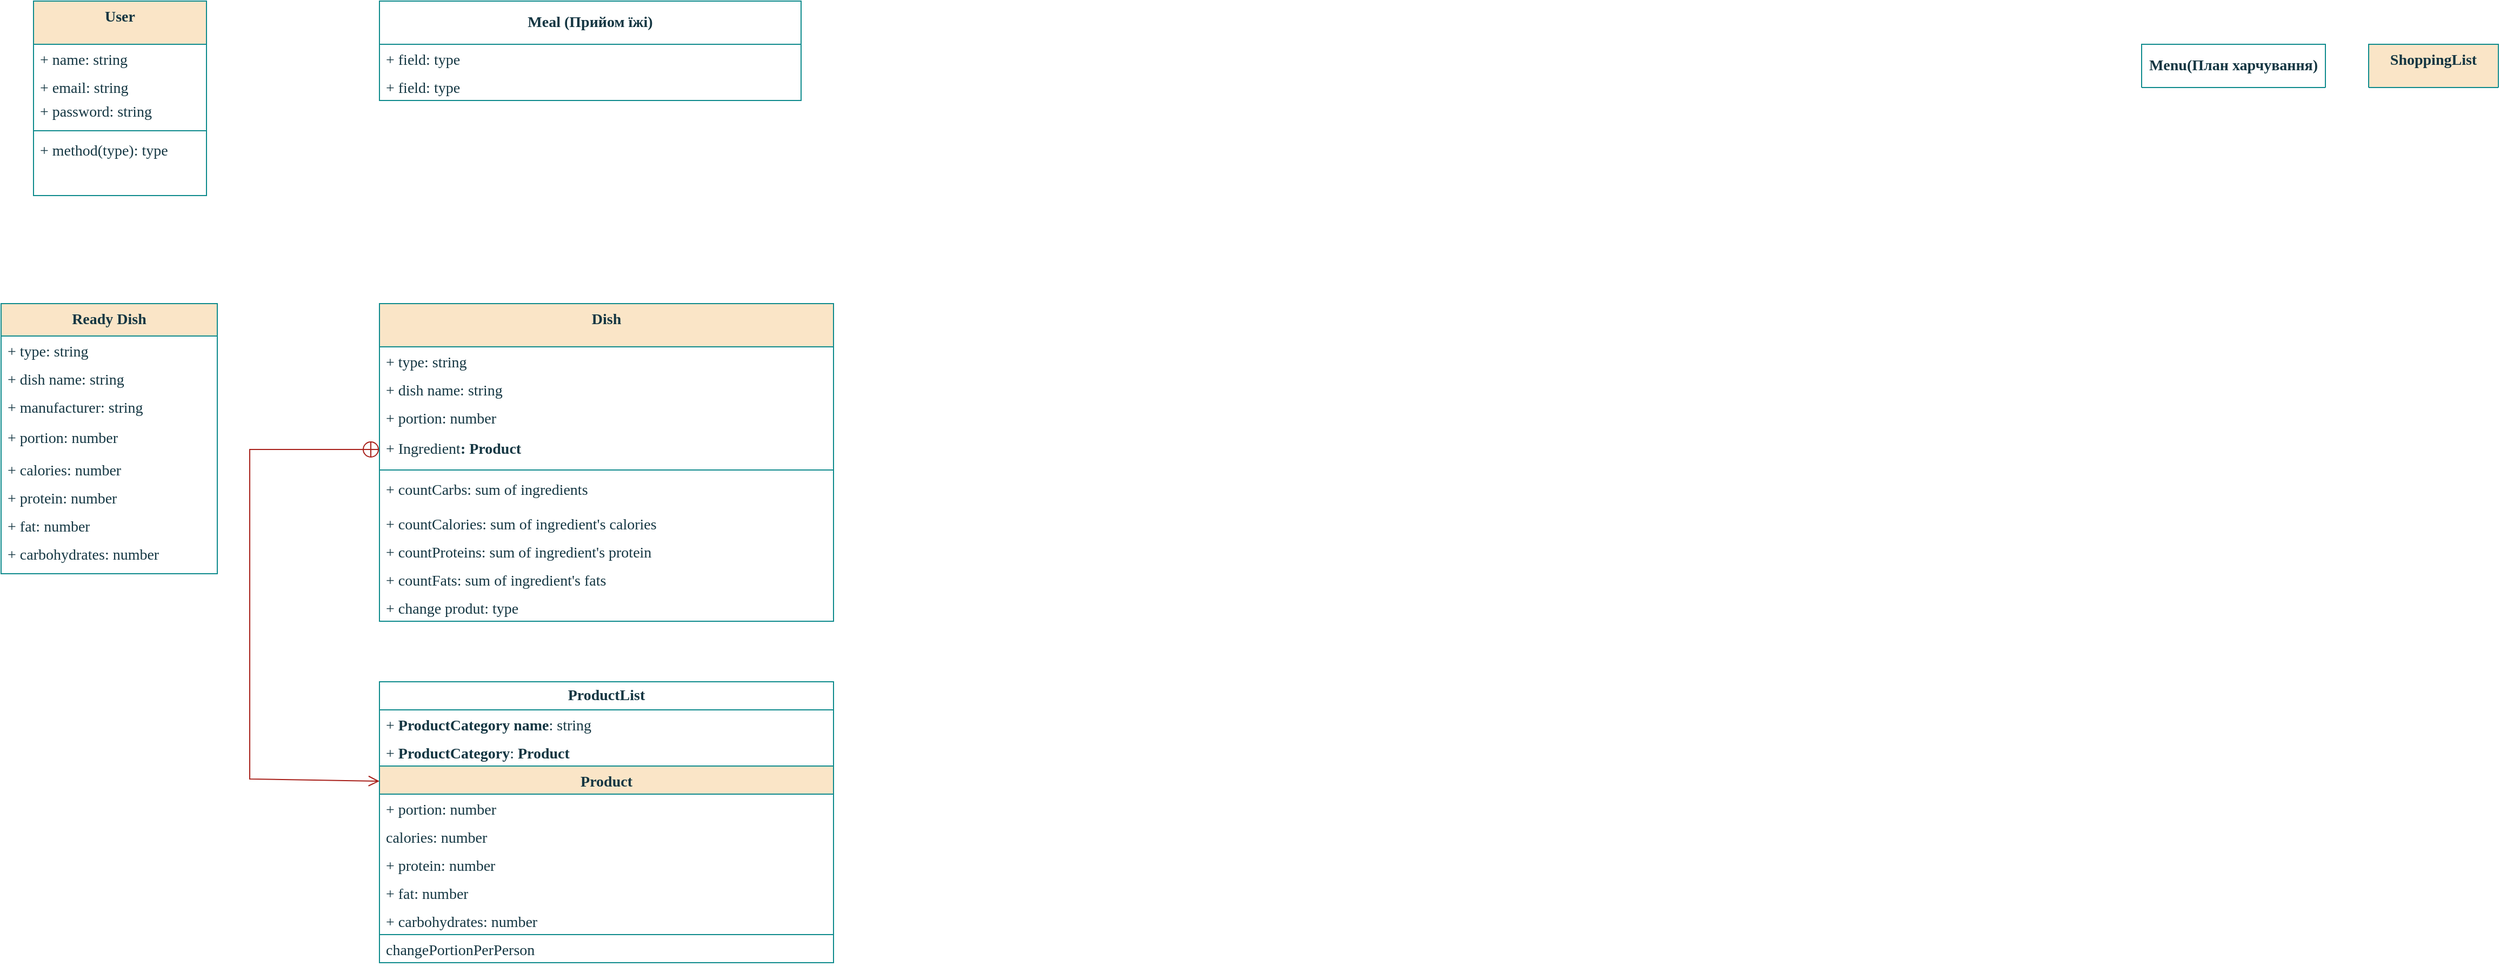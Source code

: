 <mxfile version="24.5.2" type="github">
  <diagram id="C5RBs43oDa-KdzZeNtuy" name="Page-1">
    <mxGraphModel dx="2482" dy="653" grid="1" gridSize="10" guides="1" tooltips="1" connect="1" arrows="1" fold="1" page="1" pageScale="1" pageWidth="1169" pageHeight="1654" math="0" shadow="0">
      <root>
        <mxCell id="WIyWlLk6GJQsqaUBKTNV-0" />
        <mxCell id="WIyWlLk6GJQsqaUBKTNV-1" parent="WIyWlLk6GJQsqaUBKTNV-0" />
        <mxCell id="tmJ_A6NvHQKnJ2QSPhdl-1" value="User" style="swimlane;fontStyle=1;align=center;verticalAlign=top;childLayout=stackLayout;horizontal=1;startSize=40;horizontalStack=0;resizeParent=1;resizeParentMax=0;resizeLast=0;collapsible=1;marginBottom=0;whiteSpace=wrap;html=1;fontFamily=Lucida Console;fontSize=14;labelBorderColor=none;fontColor=#143642;labelBackgroundColor=none;fillColor=#FAE5C7;strokeColor=#0F8B8D;" parent="WIyWlLk6GJQsqaUBKTNV-1" vertex="1">
          <mxGeometry x="-1120" y="40" width="160" height="180" as="geometry" />
        </mxCell>
        <mxCell id="tmJ_A6NvHQKnJ2QSPhdl-2" value="+ name: string" style="text;strokeColor=none;fillColor=none;align=left;verticalAlign=middle;spacingLeft=4;spacingRight=4;overflow=hidden;rotatable=0;points=[[0,0.5],[1,0.5]];portConstraint=eastwest;whiteSpace=wrap;html=1;fontFamily=Lucida Console;fontSize=14;labelBorderColor=none;fontColor=#143642;labelBackgroundColor=none;" parent="tmJ_A6NvHQKnJ2QSPhdl-1" vertex="1">
          <mxGeometry y="40" width="160" height="30" as="geometry" />
        </mxCell>
        <mxCell id="tmJ_A6NvHQKnJ2QSPhdl-26" value="+ email: string" style="text;strokeColor=none;fillColor=none;align=left;verticalAlign=middle;spacingLeft=4;spacingRight=4;overflow=hidden;rotatable=0;points=[[0,0.5],[1,0.5]];portConstraint=eastwest;whiteSpace=wrap;html=1;fontFamily=Lucida Console;fontSize=14;labelBorderColor=none;fontColor=#143642;labelBackgroundColor=none;" parent="tmJ_A6NvHQKnJ2QSPhdl-1" vertex="1">
          <mxGeometry y="70" width="160" height="20" as="geometry" />
        </mxCell>
        <mxCell id="tmJ_A6NvHQKnJ2QSPhdl-25" value="+ password: string" style="text;strokeColor=none;fillColor=none;align=left;verticalAlign=middle;spacingLeft=4;spacingRight=4;overflow=hidden;rotatable=0;points=[[0,0.5],[1,0.5]];portConstraint=eastwest;whiteSpace=wrap;html=1;fontFamily=Lucida Console;fontSize=14;labelBorderColor=none;fontColor=#143642;labelBackgroundColor=none;" parent="tmJ_A6NvHQKnJ2QSPhdl-1" vertex="1">
          <mxGeometry y="90" width="160" height="26" as="geometry" />
        </mxCell>
        <mxCell id="tmJ_A6NvHQKnJ2QSPhdl-3" value="" style="line;strokeWidth=1;fillColor=none;align=left;verticalAlign=middle;spacingTop=-1;spacingLeft=3;spacingRight=3;rotatable=0;labelPosition=right;points=[];portConstraint=eastwest;strokeColor=#0F8B8D;fontFamily=Lucida Console;fontSize=14;labelBorderColor=none;fontColor=#143642;labelBackgroundColor=none;" parent="tmJ_A6NvHQKnJ2QSPhdl-1" vertex="1">
          <mxGeometry y="116" width="160" height="8" as="geometry" />
        </mxCell>
        <mxCell id="tmJ_A6NvHQKnJ2QSPhdl-4" value="+ method(type): type" style="text;strokeColor=none;fillColor=none;align=left;verticalAlign=top;spacingLeft=4;spacingRight=4;overflow=hidden;rotatable=0;points=[[0,0.5],[1,0.5]];portConstraint=eastwest;whiteSpace=wrap;html=1;fontFamily=Lucida Console;fontSize=14;labelBorderColor=none;fontColor=#143642;labelBackgroundColor=none;" parent="tmJ_A6NvHQKnJ2QSPhdl-1" vertex="1">
          <mxGeometry y="124" width="160" height="56" as="geometry" />
        </mxCell>
        <mxCell id="tmJ_A6NvHQKnJ2QSPhdl-9" value="Ready Dish" style="swimlane;fontStyle=1;align=center;verticalAlign=top;childLayout=stackLayout;horizontal=1;startSize=30;horizontalStack=0;resizeParent=1;resizeParentMax=0;resizeLast=0;collapsible=1;marginBottom=0;whiteSpace=wrap;html=1;fontFamily=Lucida Console;fontSize=14;labelBorderColor=none;fillColor=#FAE5C7;strokeColor=#0F8B8D;labelBackgroundColor=none;fontColor=#143642;" parent="WIyWlLk6GJQsqaUBKTNV-1" vertex="1">
          <mxGeometry x="-1150" y="320" width="200" height="250" as="geometry">
            <mxRectangle x="-400" y="40" width="150" height="40" as="alternateBounds" />
          </mxGeometry>
        </mxCell>
        <mxCell id="tmJ_A6NvHQKnJ2QSPhdl-10" value="+ type: string" style="text;strokeColor=none;fillColor=none;align=left;verticalAlign=top;spacingLeft=4;spacingRight=4;overflow=hidden;rotatable=0;points=[[0,0.5],[1,0.5]];portConstraint=eastwest;whiteSpace=wrap;html=1;fontFamily=Lucida Console;fontSize=14;labelBorderColor=none;fontColor=#143642;labelBackgroundColor=none;" parent="tmJ_A6NvHQKnJ2QSPhdl-9" vertex="1">
          <mxGeometry y="30" width="200" height="26" as="geometry" />
        </mxCell>
        <mxCell id="tmJ_A6NvHQKnJ2QSPhdl-67" value="&lt;span style=&quot;font-size: 14px;&quot;&gt;+ dish name: string&lt;/span&gt;" style="text;strokeColor=none;fillColor=none;align=left;verticalAlign=top;spacingLeft=4;spacingRight=4;overflow=hidden;rotatable=0;points=[[0,0.5],[1,0.5]];portConstraint=eastwest;whiteSpace=wrap;html=1;fontColor=#143642;fontSize=14;fontFamily=Lucida Console;labelBackgroundColor=none;" parent="tmJ_A6NvHQKnJ2QSPhdl-9" vertex="1">
          <mxGeometry y="56" width="200" height="26" as="geometry" />
        </mxCell>
        <mxCell id="tmJ_A6NvHQKnJ2QSPhdl-27" value="+ manufacturer: string" style="text;strokeColor=none;fillColor=none;align=left;verticalAlign=top;spacingLeft=4;spacingRight=4;overflow=hidden;rotatable=0;points=[[0,0.5],[1,0.5]];portConstraint=eastwest;whiteSpace=wrap;html=1;fontFamily=Lucida Console;fontSize=14;labelBorderColor=none;fontColor=#143642;labelBackgroundColor=none;" parent="tmJ_A6NvHQKnJ2QSPhdl-9" vertex="1">
          <mxGeometry y="82" width="200" height="28" as="geometry" />
        </mxCell>
        <mxCell id="tmJ_A6NvHQKnJ2QSPhdl-28" value="+ portion: number" style="text;strokeColor=none;fillColor=none;align=left;verticalAlign=top;spacingLeft=4;spacingRight=4;overflow=hidden;rotatable=0;points=[[0,0.5],[1,0.5]];portConstraint=eastwest;whiteSpace=wrap;html=1;fontFamily=Lucida Console;fontSize=14;labelBorderColor=none;fontColor=#143642;labelBackgroundColor=none;" parent="tmJ_A6NvHQKnJ2QSPhdl-9" vertex="1">
          <mxGeometry y="110" width="200" height="30" as="geometry" />
        </mxCell>
        <mxCell id="tmJ_A6NvHQKnJ2QSPhdl-68" value="+&amp;nbsp;&lt;span style=&quot;background-color: rgb(255, 255, 255); font-size: 14px; white-space: pre;&quot;&gt;calories&lt;/span&gt;&lt;span style=&quot;background-color: initial; font-size: 14px;&quot;&gt;:&amp;nbsp;&lt;/span&gt;number" style="text;strokeColor=none;fillColor=none;align=left;verticalAlign=top;spacingLeft=4;spacingRight=4;overflow=hidden;rotatable=0;points=[[0,0.5],[1,0.5]];portConstraint=eastwest;whiteSpace=wrap;html=1;fontFamily=Lucida Console;fontSize=14;labelBorderColor=none;fontColor=#143642;labelBackgroundColor=none;" parent="tmJ_A6NvHQKnJ2QSPhdl-9" vertex="1">
          <mxGeometry y="140" width="200" height="26" as="geometry" />
        </mxCell>
        <mxCell id="tmJ_A6NvHQKnJ2QSPhdl-69" value="+&amp;nbsp;&lt;span style=&quot;background-color: rgb(255, 255, 255); font-size: 14px; white-space: pre;&quot;&gt;protein&lt;/span&gt;&lt;span style=&quot;background-color: initial; font-size: 14px;&quot;&gt;:&amp;nbsp;&lt;/span&gt;number" style="text;strokeColor=none;fillColor=none;align=left;verticalAlign=top;spacingLeft=4;spacingRight=4;overflow=hidden;rotatable=0;points=[[0,0.5],[1,0.5]];portConstraint=eastwest;whiteSpace=wrap;html=1;fontFamily=Lucida Console;fontSize=14;labelBorderColor=none;fontColor=#143642;labelBackgroundColor=none;" parent="tmJ_A6NvHQKnJ2QSPhdl-9" vertex="1">
          <mxGeometry y="166" width="200" height="26" as="geometry" />
        </mxCell>
        <mxCell id="tmJ_A6NvHQKnJ2QSPhdl-71" value="+&amp;nbsp;&lt;span style=&quot;background-color: rgb(255, 255, 255); font-size: 14px; white-space: pre;&quot;&gt;fat&lt;/span&gt;&lt;span style=&quot;background-color: initial; font-size: 14px;&quot;&gt;:&amp;nbsp;&lt;/span&gt;number" style="text;strokeColor=none;fillColor=none;align=left;verticalAlign=top;spacingLeft=4;spacingRight=4;overflow=hidden;rotatable=0;points=[[0,0.5],[1,0.5]];portConstraint=eastwest;whiteSpace=wrap;html=1;fontFamily=Lucida Console;fontSize=14;labelBorderColor=none;fontColor=#143642;labelBackgroundColor=none;" parent="tmJ_A6NvHQKnJ2QSPhdl-9" vertex="1">
          <mxGeometry y="192" width="200" height="26" as="geometry" />
        </mxCell>
        <mxCell id="tmJ_A6NvHQKnJ2QSPhdl-70" value="+&amp;nbsp;&lt;span style=&quot;background-color: rgb(255, 255, 255); font-size: 14px; white-space: pre;&quot;&gt;carbohydrates&lt;/span&gt;&lt;span style=&quot;background-color: initial; font-size: 14px;&quot;&gt;:&amp;nbsp;&lt;/span&gt;number" style="text;strokeColor=none;fillColor=none;align=left;verticalAlign=top;spacingLeft=4;spacingRight=4;overflow=hidden;rotatable=0;points=[[0,0.5],[1,0.5]];portConstraint=eastwest;whiteSpace=wrap;html=1;fontFamily=Lucida Console;fontSize=14;labelBorderColor=none;fontColor=#143642;labelBackgroundColor=none;" parent="tmJ_A6NvHQKnJ2QSPhdl-9" vertex="1">
          <mxGeometry y="218" width="200" height="32" as="geometry" />
        </mxCell>
        <mxCell id="tmJ_A6NvHQKnJ2QSPhdl-13" value="Meal (Прийом їжі) " style="swimlane;fontStyle=1;childLayout=stackLayout;horizontal=1;startSize=40;fillColor=default;horizontalStack=0;resizeParent=1;resizeParentMax=0;resizeLast=0;collapsible=1;marginBottom=0;whiteSpace=wrap;html=1;fontFamily=Lucida Console;fontSize=14;labelBorderColor=none;fontColor=#143642;labelBackgroundColor=none;strokeColor=#0F8B8D;fillStyle=hatch;swimlaneFillColor=none;gradientColor=none;" parent="WIyWlLk6GJQsqaUBKTNV-1" vertex="1">
          <mxGeometry x="-800" y="40" width="390" height="92" as="geometry">
            <mxRectangle x="-480" y="40" width="160" height="40" as="alternateBounds" />
          </mxGeometry>
        </mxCell>
        <mxCell id="tmJ_A6NvHQKnJ2QSPhdl-15" value="+ field: type" style="text;strokeColor=none;fillColor=none;align=left;verticalAlign=top;spacingLeft=4;spacingRight=4;overflow=hidden;rotatable=0;points=[[0,0.5],[1,0.5]];portConstraint=eastwest;whiteSpace=wrap;html=1;labelBackgroundColor=none;fontColor=#143642;fontSize=14;fontFamily=Lucida Console;" parent="tmJ_A6NvHQKnJ2QSPhdl-13" vertex="1">
          <mxGeometry y="40" width="390" height="26" as="geometry" />
        </mxCell>
        <mxCell id="tmJ_A6NvHQKnJ2QSPhdl-16" value="+ field: type" style="text;strokeColor=none;fillColor=none;align=left;verticalAlign=top;spacingLeft=4;spacingRight=4;overflow=hidden;rotatable=0;points=[[0,0.5],[1,0.5]];portConstraint=eastwest;whiteSpace=wrap;html=1;labelBackgroundColor=none;fontColor=#143642;fontSize=14;fontFamily=Lucida Console;" parent="tmJ_A6NvHQKnJ2QSPhdl-13" vertex="1">
          <mxGeometry y="66" width="390" height="26" as="geometry" />
        </mxCell>
        <mxCell id="tmJ_A6NvHQKnJ2QSPhdl-17" value="Menu(План харчування)" style="swimlane;fontStyle=1;childLayout=stackLayout;horizontal=1;startSize=40;fillColor=none;horizontalStack=0;resizeParent=1;resizeParentMax=0;resizeLast=0;collapsible=1;marginBottom=0;whiteSpace=wrap;html=1;fontFamily=Lucida Console;fontSize=14;labelBorderColor=none;fontColor=#143642;labelBackgroundColor=none;strokeColor=#0F8B8D;" parent="WIyWlLk6GJQsqaUBKTNV-1" vertex="1" collapsed="1">
          <mxGeometry x="830" y="80" width="170" height="40" as="geometry">
            <mxRectangle x="690" y="80" width="120" height="118" as="alternateBounds" />
          </mxGeometry>
        </mxCell>
        <mxCell id="tmJ_A6NvHQKnJ2QSPhdl-18" value="+ field: type" style="text;strokeColor=none;fillColor=none;align=left;verticalAlign=top;spacingLeft=4;spacingRight=4;overflow=hidden;rotatable=0;points=[[0,0.5],[1,0.5]];portConstraint=eastwest;whiteSpace=wrap;html=1;labelBackgroundColor=none;fontColor=#143642;" parent="tmJ_A6NvHQKnJ2QSPhdl-17" vertex="1">
          <mxGeometry y="40" width="120" height="26" as="geometry" />
        </mxCell>
        <mxCell id="tmJ_A6NvHQKnJ2QSPhdl-19" value="+ field: type" style="text;strokeColor=none;fillColor=none;align=left;verticalAlign=top;spacingLeft=4;spacingRight=4;overflow=hidden;rotatable=0;points=[[0,0.5],[1,0.5]];portConstraint=eastwest;whiteSpace=wrap;html=1;labelBackgroundColor=none;fontColor=#143642;" parent="tmJ_A6NvHQKnJ2QSPhdl-17" vertex="1">
          <mxGeometry y="66" width="120" height="26" as="geometry" />
        </mxCell>
        <mxCell id="tmJ_A6NvHQKnJ2QSPhdl-20" value="+ field: type" style="text;strokeColor=none;fillColor=none;align=left;verticalAlign=top;spacingLeft=4;spacingRight=4;overflow=hidden;rotatable=0;points=[[0,0.5],[1,0.5]];portConstraint=eastwest;whiteSpace=wrap;html=1;labelBackgroundColor=none;fontColor=#143642;" parent="tmJ_A6NvHQKnJ2QSPhdl-17" vertex="1">
          <mxGeometry y="92" width="120" height="26" as="geometry" />
        </mxCell>
        <mxCell id="tmJ_A6NvHQKnJ2QSPhdl-21" value="ShoppingList " style="swimlane;fontStyle=1;align=center;verticalAlign=top;childLayout=stackLayout;horizontal=1;startSize=40;horizontalStack=0;resizeParent=1;resizeParentMax=0;resizeLast=0;collapsible=1;marginBottom=0;whiteSpace=wrap;html=1;fontFamily=Lucida Console;fontSize=14;labelBorderColor=none;fontColor=#143642;labelBackgroundColor=none;fillColor=#FAE5C7;strokeColor=#0F8B8D;" parent="WIyWlLk6GJQsqaUBKTNV-1" vertex="1" collapsed="1">
          <mxGeometry x="1040" y="80" width="120" height="40" as="geometry">
            <mxRectangle x="840" y="80" width="120" height="100" as="alternateBounds" />
          </mxGeometry>
        </mxCell>
        <mxCell id="tmJ_A6NvHQKnJ2QSPhdl-22" value="+ field: type" style="text;strokeColor=none;fillColor=none;align=left;verticalAlign=top;spacingLeft=4;spacingRight=4;overflow=hidden;rotatable=0;points=[[0,0.5],[1,0.5]];portConstraint=eastwest;whiteSpace=wrap;html=1;labelBackgroundColor=none;fontColor=#143642;" parent="tmJ_A6NvHQKnJ2QSPhdl-21" vertex="1">
          <mxGeometry y="40" width="120" height="26" as="geometry" />
        </mxCell>
        <mxCell id="tmJ_A6NvHQKnJ2QSPhdl-23" value="" style="line;strokeWidth=1;fillColor=none;align=left;verticalAlign=middle;spacingTop=-1;spacingLeft=3;spacingRight=3;rotatable=0;labelPosition=right;points=[];portConstraint=eastwest;strokeColor=#0F8B8D;labelBackgroundColor=none;fontColor=#143642;" parent="tmJ_A6NvHQKnJ2QSPhdl-21" vertex="1">
          <mxGeometry y="66" width="120" height="8" as="geometry" />
        </mxCell>
        <mxCell id="tmJ_A6NvHQKnJ2QSPhdl-24" value="+ method(type): type" style="text;strokeColor=none;fillColor=none;align=left;verticalAlign=top;spacingLeft=4;spacingRight=4;overflow=hidden;rotatable=0;points=[[0,0.5],[1,0.5]];portConstraint=eastwest;whiteSpace=wrap;html=1;labelBackgroundColor=none;fontColor=#143642;" parent="tmJ_A6NvHQKnJ2QSPhdl-21" vertex="1">
          <mxGeometry y="74" width="120" height="26" as="geometry" />
        </mxCell>
        <mxCell id="tmJ_A6NvHQKnJ2QSPhdl-61" value="Dish" style="swimlane;fontStyle=1;align=center;verticalAlign=top;childLayout=stackLayout;horizontal=1;startSize=40;horizontalStack=0;resizeParent=1;resizeParentMax=0;resizeLast=0;collapsible=1;marginBottom=0;whiteSpace=wrap;html=1;fontFamily=Lucida Console;fontSize=14;labelBorderColor=none;fillColor=#FAE5C7;strokeColor=#0F8B8D;labelBackgroundColor=none;fontColor=#143642;" parent="WIyWlLk6GJQsqaUBKTNV-1" vertex="1">
          <mxGeometry x="-800" y="320" width="420" height="294" as="geometry">
            <mxRectangle x="-400" y="40" width="150" height="40" as="alternateBounds" />
          </mxGeometry>
        </mxCell>
        <mxCell id="tmJ_A6NvHQKnJ2QSPhdl-72" value="+ type: string" style="text;strokeColor=none;fillColor=none;align=left;verticalAlign=top;spacingLeft=4;spacingRight=4;overflow=hidden;rotatable=0;points=[[0,0.5],[1,0.5]];portConstraint=eastwest;whiteSpace=wrap;html=1;fontFamily=Lucida Console;fontSize=14;labelBorderColor=none;fontColor=#143642;labelBackgroundColor=none;" parent="tmJ_A6NvHQKnJ2QSPhdl-61" vertex="1">
          <mxGeometry y="40" width="420" height="26" as="geometry" />
        </mxCell>
        <mxCell id="tmJ_A6NvHQKnJ2QSPhdl-62" value="+ dish name: string" style="text;strokeColor=none;fillColor=none;align=left;verticalAlign=top;spacingLeft=4;spacingRight=4;overflow=hidden;rotatable=0;points=[[0,0.5],[1,0.5]];portConstraint=eastwest;whiteSpace=wrap;html=1;fontFamily=Lucida Console;fontSize=14;labelBorderColor=none;fontColor=#143642;labelBackgroundColor=none;" parent="tmJ_A6NvHQKnJ2QSPhdl-61" vertex="1">
          <mxGeometry y="66" width="420" height="26" as="geometry" />
        </mxCell>
        <mxCell id="tmJ_A6NvHQKnJ2QSPhdl-63" value="+ portion: number" style="text;strokeColor=none;fillColor=none;align=left;verticalAlign=top;spacingLeft=4;spacingRight=4;overflow=hidden;rotatable=0;points=[[0,0.5],[1,0.5]];portConstraint=eastwest;whiteSpace=wrap;html=1;fontFamily=Lucida Console;fontSize=14;labelBorderColor=none;fontColor=#143642;labelBackgroundColor=none;" parent="tmJ_A6NvHQKnJ2QSPhdl-61" vertex="1">
          <mxGeometry y="92" width="420" height="28" as="geometry" />
        </mxCell>
        <mxCell id="tmJ_A6NvHQKnJ2QSPhdl-64" value="+ Ingredient&lt;span style=&quot;font-weight: 700; text-align: center; font-size: 14px;&quot;&gt;:&amp;nbsp;&lt;/span&gt;&lt;span style=&quot;font-weight: 700; text-align: center; font-size: 14px;&quot;&gt;Product&lt;/span&gt;" style="text;strokeColor=none;fillColor=none;align=left;verticalAlign=top;spacingLeft=4;spacingRight=4;overflow=hidden;rotatable=0;points=[[0,0.5],[1,0.5]];portConstraint=eastwest;whiteSpace=wrap;html=1;fontFamily=Lucida Console;fontSize=14;labelBorderColor=none;fontColor=#143642;labelBackgroundColor=none;" parent="tmJ_A6NvHQKnJ2QSPhdl-61" vertex="1">
          <mxGeometry y="120" width="420" height="30" as="geometry" />
        </mxCell>
        <mxCell id="tmJ_A6NvHQKnJ2QSPhdl-65" value="" style="line;strokeWidth=1;fillColor=none;align=left;verticalAlign=middle;spacingTop=-1;spacingLeft=3;spacingRight=3;rotatable=0;labelPosition=right;points=[];portConstraint=eastwest;strokeColor=#0F8B8D;fontFamily=Lucida Console;fontSize=14;labelBorderColor=none;fontColor=#143642;labelBackgroundColor=none;" parent="tmJ_A6NvHQKnJ2QSPhdl-61" vertex="1">
          <mxGeometry y="150" width="420" height="8" as="geometry" />
        </mxCell>
        <mxCell id="tmJ_A6NvHQKnJ2QSPhdl-76" value="+ count&lt;span style=&quot;white-space: pre; background-color: rgb(255, 255, 255); font-size: 14px;&quot;&gt;Carbs&lt;/span&gt;&lt;span style=&quot;background-color: initial; font-size: 14px;&quot;&gt;:&amp;nbsp;&lt;/span&gt;sum of ingredients" style="text;strokeColor=none;fillColor=none;align=left;verticalAlign=top;spacingLeft=4;spacingRight=4;overflow=hidden;rotatable=0;points=[[0,0.5],[1,0.5]];portConstraint=eastwest;whiteSpace=wrap;html=1;fontFamily=Lucida Console;fontSize=14;labelBorderColor=none;fontColor=#143642;labelBackgroundColor=none;" parent="tmJ_A6NvHQKnJ2QSPhdl-61" vertex="1">
          <mxGeometry y="158" width="420" height="32" as="geometry" />
        </mxCell>
        <mxCell id="tmJ_A6NvHQKnJ2QSPhdl-73" value="+ count&lt;span style=&quot;white-space: pre; background-color: rgb(255, 255, 255); font-size: 14px;&quot;&gt;Calories&lt;/span&gt;&lt;span style=&quot;background-color: initial; font-size: 14px;&quot;&gt;:&amp;nbsp;&lt;/span&gt;sum of ingredient&#39;s&amp;nbsp;calories" style="text;strokeColor=none;fillColor=none;align=left;verticalAlign=top;spacingLeft=4;spacingRight=4;overflow=hidden;rotatable=0;points=[[0,0.5],[1,0.5]];portConstraint=eastwest;whiteSpace=wrap;html=1;fontFamily=Lucida Console;fontSize=14;labelBorderColor=none;fontColor=#143642;labelBackgroundColor=none;" parent="tmJ_A6NvHQKnJ2QSPhdl-61" vertex="1">
          <mxGeometry y="190" width="420" height="26" as="geometry" />
        </mxCell>
        <mxCell id="tmJ_A6NvHQKnJ2QSPhdl-74" value="+ count&lt;span style=&quot;white-space: pre; background-color: rgb(255, 255, 255); font-size: 14px;&quot;&gt;Proteins&lt;/span&gt;&lt;span style=&quot;background-color: initial; font-size: 14px;&quot;&gt;:&amp;nbsp;&lt;/span&gt;sum of ingredient&#39;s&amp;nbsp;&lt;span style=&quot;background-color: rgb(255, 255, 255); font-size: 14px; white-space: pre;&quot;&gt;protein&lt;/span&gt;" style="text;strokeColor=none;fillColor=none;align=left;verticalAlign=top;spacingLeft=4;spacingRight=4;overflow=hidden;rotatable=0;points=[[0,0.5],[1,0.5]];portConstraint=eastwest;whiteSpace=wrap;html=1;fontFamily=Lucida Console;fontSize=14;labelBorderColor=none;fontColor=#143642;labelBackgroundColor=none;" parent="tmJ_A6NvHQKnJ2QSPhdl-61" vertex="1">
          <mxGeometry y="216" width="420" height="26" as="geometry" />
        </mxCell>
        <mxCell id="tmJ_A6NvHQKnJ2QSPhdl-75" value="+ count&lt;span style=&quot;white-space: pre; background-color: rgb(255, 255, 255); font-size: 14px;&quot;&gt;Fats&lt;/span&gt;&lt;span style=&quot;background-color: initial; font-size: 14px;&quot;&gt;:&amp;nbsp;&lt;/span&gt;sum of ingredient&#39;s&amp;nbsp;&lt;span style=&quot;background-color: rgb(255, 255, 255); font-size: 14px; white-space: pre;&quot;&gt;fats&lt;/span&gt;" style="text;strokeColor=none;fillColor=none;align=left;verticalAlign=top;spacingLeft=4;spacingRight=4;overflow=hidden;rotatable=0;points=[[0,0.5],[1,0.5]];portConstraint=eastwest;whiteSpace=wrap;html=1;fontFamily=Lucida Console;fontSize=14;labelBorderColor=none;fontColor=#143642;labelBackgroundColor=none;" parent="tmJ_A6NvHQKnJ2QSPhdl-61" vertex="1">
          <mxGeometry y="242" width="420" height="26" as="geometry" />
        </mxCell>
        <mxCell id="tmJ_A6NvHQKnJ2QSPhdl-66" value="+ change produt: type" style="text;strokeColor=none;fillColor=none;align=left;verticalAlign=top;spacingLeft=4;spacingRight=4;overflow=hidden;rotatable=0;points=[[0,0.5],[1,0.5]];portConstraint=eastwest;whiteSpace=wrap;html=1;fontFamily=Lucida Console;fontSize=14;labelBorderColor=none;fontColor=#143642;labelBackgroundColor=none;" parent="tmJ_A6NvHQKnJ2QSPhdl-61" vertex="1">
          <mxGeometry y="268" width="420" height="26" as="geometry" />
        </mxCell>
        <mxCell id="tmJ_A6NvHQKnJ2QSPhdl-95" value="" style="endArrow=open;startArrow=circlePlus;endFill=0;startFill=0;endSize=8;html=1;rounded=0;strokeColor=#A8201A;fontColor=default;fillColor=#FAE5C7;exitX=0;exitY=0.5;exitDx=0;exitDy=0;fontSize=14;fontFamily=Lucida Console;entryX=0;entryY=0.09;entryDx=0;entryDy=0;entryPerimeter=0;labelBackgroundColor=none;" parent="WIyWlLk6GJQsqaUBKTNV-1" source="tmJ_A6NvHQKnJ2QSPhdl-64" target="0uNxK9CNjZ_VZ-BeiqDR-0" edge="1">
          <mxGeometry width="160" relative="1" as="geometry">
            <mxPoint x="-960" y="770" as="sourcePoint" />
            <mxPoint x="-879" y="870" as="targetPoint" />
            <Array as="points">
              <mxPoint x="-920" y="455" />
              <mxPoint x="-920" y="760" />
            </Array>
          </mxGeometry>
        </mxCell>
        <mxCell id="0uNxK9CNjZ_VZ-BeiqDR-4" value="&lt;span style=&quot;color: rgb(20, 54, 66); font-weight: 700; font-size: 14px;&quot;&gt;ProductList&lt;/span&gt;" style="swimlane;fontStyle=0;childLayout=stackLayout;horizontal=1;startSize=26;fillColor=none;horizontalStack=0;resizeParent=1;resizeParentMax=0;resizeLast=0;collapsible=1;marginBottom=0;whiteSpace=wrap;html=1;fontSize=14;fontFamily=Lucida Console;labelBackgroundColor=none;strokeColor=#0F8B8D;fontColor=#143642;" vertex="1" parent="WIyWlLk6GJQsqaUBKTNV-1">
          <mxGeometry x="-800" y="670" width="420" height="260" as="geometry" />
        </mxCell>
        <mxCell id="tmJ_A6NvHQKnJ2QSPhdl-52" value="&lt;span style=&quot;font-size: 14px;&quot;&gt;+&amp;nbsp;&lt;/span&gt;&lt;span style=&quot;font-weight: 700; text-align: center; font-size: 14px;&quot;&gt;ProductCategory name&lt;/span&gt;&lt;span style=&quot;font-size: 14px;&quot;&gt;: string&lt;/span&gt;" style="text;strokeColor=none;fillColor=none;align=left;verticalAlign=top;spacingLeft=4;spacingRight=4;overflow=hidden;rotatable=0;points=[[0,0.5],[1,0.5]];portConstraint=eastwest;whiteSpace=wrap;html=1;fontFamily=Lucida Console;fontSize=14;labelBackgroundColor=none;fontColor=#143642;" parent="0uNxK9CNjZ_VZ-BeiqDR-4" vertex="1">
          <mxGeometry y="26" width="420" height="26" as="geometry" />
        </mxCell>
        <mxCell id="tmJ_A6NvHQKnJ2QSPhdl-53" value="+&amp;nbsp;&lt;span style=&quot;font-weight: 700; text-align: center; font-size: 14px;&quot;&gt;ProductCategory&lt;/span&gt;:&amp;nbsp;&lt;span style=&quot;font-weight: 700; text-align: center; font-size: 14px;&quot;&gt;Product&lt;/span&gt;" style="text;strokeColor=none;fillColor=none;align=left;verticalAlign=top;spacingLeft=4;spacingRight=4;overflow=hidden;rotatable=0;points=[[0,0.5],[1,0.5]];portConstraint=eastwest;whiteSpace=wrap;html=1;fontFamily=Lucida Console;fontSize=14;labelBackgroundColor=none;fontColor=#143642;" parent="0uNxK9CNjZ_VZ-BeiqDR-4" vertex="1">
          <mxGeometry y="52" width="420" height="26" as="geometry" />
        </mxCell>
        <mxCell id="0uNxK9CNjZ_VZ-BeiqDR-0" value="Product" style="swimlane;fontStyle=1;align=center;verticalAlign=top;childLayout=stackLayout;horizontal=1;startSize=26;horizontalStack=0;resizeParent=1;resizeParentMax=0;resizeLast=0;collapsible=1;marginBottom=0;whiteSpace=wrap;html=1;fontSize=14;fontFamily=Lucida Console;labelBackgroundColor=none;fillColor=#FAE5C7;strokeColor=#0F8B8D;fontColor=#143642;" vertex="1" parent="0uNxK9CNjZ_VZ-BeiqDR-4">
          <mxGeometry y="78" width="420" height="156" as="geometry" />
        </mxCell>
        <mxCell id="0uNxK9CNjZ_VZ-BeiqDR-1" value="+ portion: number" style="text;strokeColor=none;fillColor=none;align=left;verticalAlign=top;spacingLeft=4;spacingRight=4;overflow=hidden;rotatable=0;points=[[0,0.5],[1,0.5]];portConstraint=eastwest;whiteSpace=wrap;html=1;fontSize=14;fontFamily=Lucida Console;labelBackgroundColor=none;fontColor=#143642;" vertex="1" parent="0uNxK9CNjZ_VZ-BeiqDR-0">
          <mxGeometry y="26" width="420" height="26" as="geometry" />
        </mxCell>
        <mxCell id="0uNxK9CNjZ_VZ-BeiqDR-6" value="calories: number" style="text;strokeColor=none;fillColor=none;align=left;verticalAlign=top;spacingLeft=4;spacingRight=4;overflow=hidden;rotatable=0;points=[[0,0.5],[1,0.5]];portConstraint=eastwest;whiteSpace=wrap;html=1;fontSize=14;fontFamily=Lucida Console;labelBackgroundColor=none;fontColor=#143642;" vertex="1" parent="0uNxK9CNjZ_VZ-BeiqDR-0">
          <mxGeometry y="52" width="420" height="26" as="geometry" />
        </mxCell>
        <mxCell id="0uNxK9CNjZ_VZ-BeiqDR-8" value="+ protein: number" style="text;strokeColor=none;fillColor=none;align=left;verticalAlign=top;spacingLeft=4;spacingRight=4;overflow=hidden;rotatable=0;points=[[0,0.5],[1,0.5]];portConstraint=eastwest;whiteSpace=wrap;html=1;fontSize=14;fontFamily=Lucida Console;labelBackgroundColor=none;fontColor=#143642;" vertex="1" parent="0uNxK9CNjZ_VZ-BeiqDR-0">
          <mxGeometry y="78" width="420" height="26" as="geometry" />
        </mxCell>
        <mxCell id="0uNxK9CNjZ_VZ-BeiqDR-9" value="+ fat: number&lt;div style=&quot;font-size: 14px;&quot;&gt;&lt;br style=&quot;font-size: 14px;&quot;&gt;&lt;/div&gt;" style="text;strokeColor=none;fillColor=none;align=left;verticalAlign=top;spacingLeft=4;spacingRight=4;overflow=hidden;rotatable=0;points=[[0,0.5],[1,0.5]];portConstraint=eastwest;whiteSpace=wrap;html=1;fontSize=14;fontFamily=Lucida Console;labelBackgroundColor=none;fontColor=#143642;" vertex="1" parent="0uNxK9CNjZ_VZ-BeiqDR-0">
          <mxGeometry y="104" width="420" height="26" as="geometry" />
        </mxCell>
        <mxCell id="0uNxK9CNjZ_VZ-BeiqDR-7" value="&lt;span style=&quot;color: rgb(20, 54, 66); font-size: 14px;&quot;&gt;+&amp;nbsp;&lt;/span&gt;&lt;span style=&quot;color: rgb(20, 54, 66); background-color: rgb(255, 255, 255); white-space: pre; font-size: 14px;&quot;&gt;carbohydrates&lt;/span&gt;&lt;span style=&quot;color: rgb(20, 54, 66); background-color: initial; font-size: 14px;&quot;&gt;:&amp;nbsp;&lt;/span&gt;&lt;span style=&quot;color: rgb(20, 54, 66); font-size: 14px;&quot;&gt;number&lt;/span&gt;" style="text;strokeColor=none;fillColor=none;align=left;verticalAlign=top;spacingLeft=4;spacingRight=4;overflow=hidden;rotatable=0;points=[[0,0.5],[1,0.5]];portConstraint=eastwest;whiteSpace=wrap;html=1;fontSize=14;fontFamily=Lucida Console;labelBackgroundColor=none;fontColor=#143642;" vertex="1" parent="0uNxK9CNjZ_VZ-BeiqDR-0">
          <mxGeometry y="130" width="420" height="26" as="geometry" />
        </mxCell>
        <mxCell id="0uNxK9CNjZ_VZ-BeiqDR-11" value="changePortionPerPerson" style="text;strokeColor=none;fillColor=none;align=left;verticalAlign=top;spacingLeft=4;spacingRight=4;overflow=hidden;rotatable=0;points=[[0,0.5],[1,0.5]];portConstraint=eastwest;whiteSpace=wrap;html=1;fontSize=14;fontFamily=Lucida Console;labelBackgroundColor=none;fontColor=#143642;" vertex="1" parent="0uNxK9CNjZ_VZ-BeiqDR-4">
          <mxGeometry y="234" width="420" height="26" as="geometry" />
        </mxCell>
      </root>
    </mxGraphModel>
  </diagram>
</mxfile>
